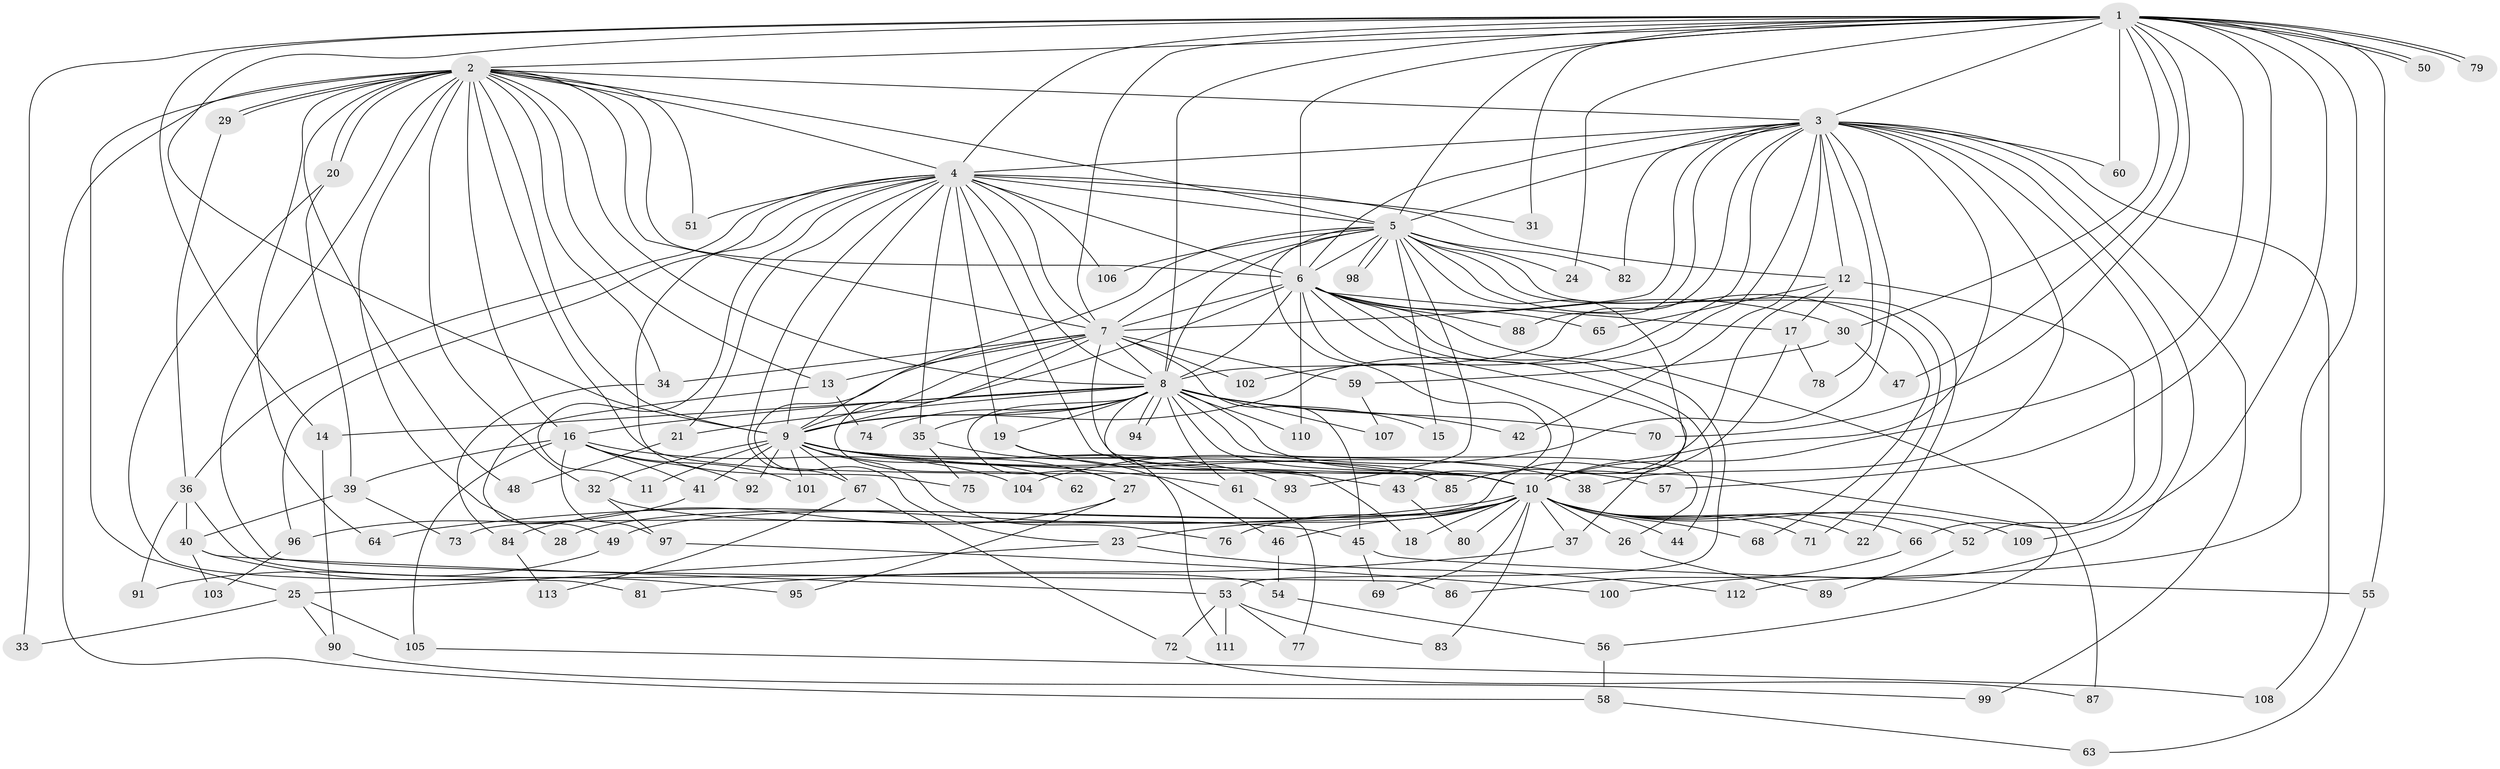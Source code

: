// Generated by graph-tools (version 1.1) at 2025/13/03/09/25 04:13:55]
// undirected, 113 vertices, 251 edges
graph export_dot {
graph [start="1"]
  node [color=gray90,style=filled];
  1;
  2;
  3;
  4;
  5;
  6;
  7;
  8;
  9;
  10;
  11;
  12;
  13;
  14;
  15;
  16;
  17;
  18;
  19;
  20;
  21;
  22;
  23;
  24;
  25;
  26;
  27;
  28;
  29;
  30;
  31;
  32;
  33;
  34;
  35;
  36;
  37;
  38;
  39;
  40;
  41;
  42;
  43;
  44;
  45;
  46;
  47;
  48;
  49;
  50;
  51;
  52;
  53;
  54;
  55;
  56;
  57;
  58;
  59;
  60;
  61;
  62;
  63;
  64;
  65;
  66;
  67;
  68;
  69;
  70;
  71;
  72;
  73;
  74;
  75;
  76;
  77;
  78;
  79;
  80;
  81;
  82;
  83;
  84;
  85;
  86;
  87;
  88;
  89;
  90;
  91;
  92;
  93;
  94;
  95;
  96;
  97;
  98;
  99;
  100;
  101;
  102;
  103;
  104;
  105;
  106;
  107;
  108;
  109;
  110;
  111;
  112;
  113;
  1 -- 2;
  1 -- 3;
  1 -- 4;
  1 -- 5;
  1 -- 6;
  1 -- 7;
  1 -- 8;
  1 -- 9;
  1 -- 10;
  1 -- 14;
  1 -- 24;
  1 -- 30;
  1 -- 31;
  1 -- 33;
  1 -- 47;
  1 -- 50;
  1 -- 50;
  1 -- 55;
  1 -- 57;
  1 -- 60;
  1 -- 70;
  1 -- 79;
  1 -- 79;
  1 -- 109;
  1 -- 112;
  2 -- 3;
  2 -- 4;
  2 -- 5;
  2 -- 6;
  2 -- 7;
  2 -- 8;
  2 -- 9;
  2 -- 10;
  2 -- 13;
  2 -- 16;
  2 -- 20;
  2 -- 20;
  2 -- 25;
  2 -- 28;
  2 -- 29;
  2 -- 29;
  2 -- 32;
  2 -- 34;
  2 -- 48;
  2 -- 51;
  2 -- 58;
  2 -- 64;
  2 -- 86;
  3 -- 4;
  3 -- 5;
  3 -- 6;
  3 -- 7;
  3 -- 8;
  3 -- 9;
  3 -- 10;
  3 -- 12;
  3 -- 38;
  3 -- 42;
  3 -- 52;
  3 -- 60;
  3 -- 78;
  3 -- 82;
  3 -- 88;
  3 -- 99;
  3 -- 100;
  3 -- 102;
  3 -- 104;
  3 -- 108;
  4 -- 5;
  4 -- 6;
  4 -- 7;
  4 -- 8;
  4 -- 9;
  4 -- 10;
  4 -- 11;
  4 -- 12;
  4 -- 19;
  4 -- 21;
  4 -- 31;
  4 -- 35;
  4 -- 36;
  4 -- 51;
  4 -- 67;
  4 -- 75;
  4 -- 96;
  4 -- 106;
  5 -- 6;
  5 -- 7;
  5 -- 8;
  5 -- 9;
  5 -- 10;
  5 -- 15;
  5 -- 22;
  5 -- 24;
  5 -- 43;
  5 -- 68;
  5 -- 71;
  5 -- 82;
  5 -- 93;
  5 -- 98;
  5 -- 98;
  5 -- 106;
  6 -- 7;
  6 -- 8;
  6 -- 9;
  6 -- 10;
  6 -- 17;
  6 -- 30;
  6 -- 37;
  6 -- 44;
  6 -- 53;
  6 -- 65;
  6 -- 87;
  6 -- 88;
  6 -- 110;
  7 -- 8;
  7 -- 9;
  7 -- 10;
  7 -- 13;
  7 -- 23;
  7 -- 34;
  7 -- 45;
  7 -- 59;
  7 -- 62;
  7 -- 102;
  8 -- 9;
  8 -- 10;
  8 -- 14;
  8 -- 15;
  8 -- 16;
  8 -- 18;
  8 -- 19;
  8 -- 21;
  8 -- 26;
  8 -- 27;
  8 -- 35;
  8 -- 42;
  8 -- 56;
  8 -- 61;
  8 -- 70;
  8 -- 74;
  8 -- 94;
  8 -- 94;
  8 -- 107;
  8 -- 110;
  9 -- 10;
  9 -- 11;
  9 -- 27;
  9 -- 32;
  9 -- 38;
  9 -- 41;
  9 -- 57;
  9 -- 61;
  9 -- 62;
  9 -- 67;
  9 -- 76;
  9 -- 85;
  9 -- 92;
  9 -- 93;
  9 -- 101;
  10 -- 18;
  10 -- 22;
  10 -- 23;
  10 -- 26;
  10 -- 28;
  10 -- 37;
  10 -- 44;
  10 -- 46;
  10 -- 49;
  10 -- 52;
  10 -- 64;
  10 -- 66;
  10 -- 68;
  10 -- 69;
  10 -- 71;
  10 -- 76;
  10 -- 80;
  10 -- 83;
  10 -- 109;
  12 -- 17;
  12 -- 65;
  12 -- 66;
  12 -- 85;
  13 -- 49;
  13 -- 74;
  14 -- 90;
  16 -- 39;
  16 -- 41;
  16 -- 92;
  16 -- 97;
  16 -- 101;
  16 -- 104;
  16 -- 105;
  17 -- 73;
  17 -- 78;
  19 -- 43;
  19 -- 111;
  20 -- 39;
  20 -- 81;
  21 -- 48;
  23 -- 25;
  23 -- 112;
  25 -- 33;
  25 -- 90;
  25 -- 105;
  26 -- 89;
  27 -- 84;
  27 -- 95;
  29 -- 36;
  30 -- 47;
  30 -- 59;
  32 -- 45;
  32 -- 97;
  34 -- 84;
  35 -- 46;
  35 -- 75;
  36 -- 40;
  36 -- 54;
  36 -- 91;
  37 -- 81;
  39 -- 40;
  39 -- 73;
  40 -- 53;
  40 -- 95;
  40 -- 103;
  41 -- 96;
  43 -- 80;
  45 -- 55;
  45 -- 69;
  46 -- 54;
  49 -- 91;
  52 -- 89;
  53 -- 72;
  53 -- 77;
  53 -- 83;
  53 -- 111;
  54 -- 56;
  55 -- 63;
  56 -- 58;
  58 -- 63;
  59 -- 107;
  61 -- 77;
  66 -- 86;
  67 -- 72;
  67 -- 113;
  72 -- 87;
  84 -- 113;
  90 -- 99;
  96 -- 103;
  97 -- 100;
  105 -- 108;
}
